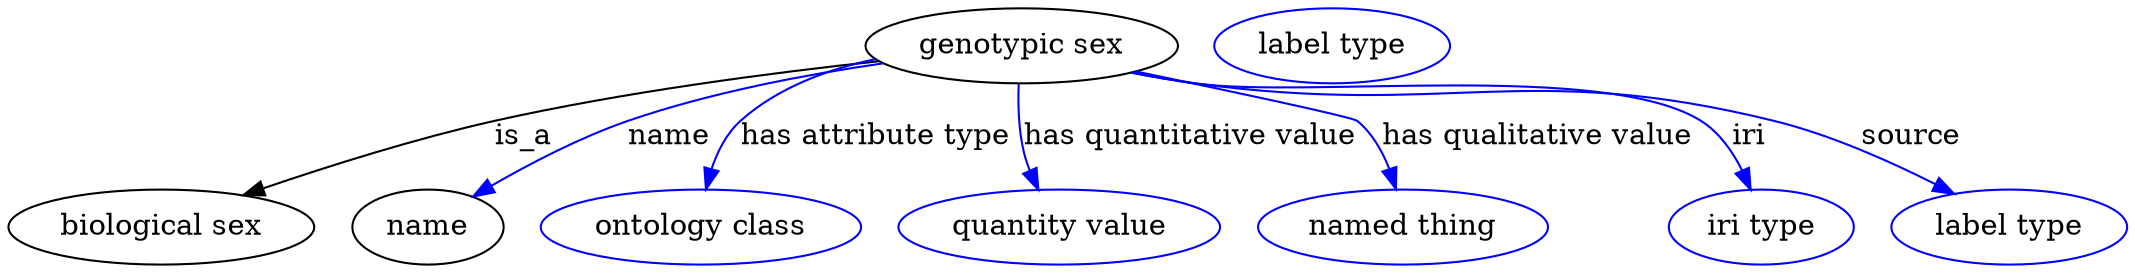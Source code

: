 digraph {
	graph [bb="0,0,833.29,123"];
	node [label="\N"];
	"genotypic sex"	[height=0.5,
		label="genotypic sex",
		pos="410.79,105",
		width=1.661];
	"biological sex"	[height=0.5,
		pos="59.795,18",
		width=1.661];
	"genotypic sex" -> "biological sex"	[label=is_a,
		lp="216.79,61.5",
		pos="e,94.717,32.736 356.78,97.197 315.15,91.374 256.35,81.884 205.79,69 171.19,60.182 133.04,46.992 104.42,36.374"];
	name	[height=0.5,
		pos="167.79,18",
		width=0.84854];
	"genotypic sex" -> name	[color=blue,
		label=name,
		lp="279.29,61.5",
		pos="e,188.09,31.454 360.55,95.232 331.72,89.415 295.13,80.688 263.79,69 240.45,60.293 215.53,47.192 196.93,36.584",
		style=solid];
	"has attribute type"	[color=blue,
		height=0.5,
		label="ontology class",
		pos="277.79,18",
		width=1.7151];
	"genotypic sex" -> "has attribute type"	[color=blue,
		label="has attribute type",
		lp="359.79,61.5",
		pos="e,286.1,35.899 363.98,93.686 346.71,88.307 327.73,80.394 312.79,69 304.29,62.514 297.05,53.37 291.4,44.672",
		style=solid];
	"has quantitative value"	[color=blue,
		height=0.5,
		label="quantity value",
		pos="418.79,18",
		width=1.6971];
	"genotypic sex" -> "has quantitative value"	[color=blue,
		label="has quantitative value",
		lp="471.29,61.5",
		pos="e,414.77,35.996 410.39,86.827 410.35,77.157 410.61,64.875 411.79,54 412.08,51.413 412.46,48.732 412.89,46.059",
		style=solid];
	"has qualitative value"	[color=blue,
		height=0.5,
		label="named thing",
		pos="552.79,18",
		width=1.5346];
	"genotypic sex" -> "has qualitative value"	[color=blue,
		label="has qualitative value",
		lp="597.79,61.5",
		pos="e,549.22,36.053 455.58,92.892 487.17,84.727 524.88,74.187 530.79,69 537.76,62.887 542.62,54.152 545.96,45.69",
		style=solid];
	iri	[color=blue,
		height=0.5,
		label="iri type",
		pos="687.79,18",
		width=1.011];
	"genotypic sex" -> iri	[color=blue,
		label=iri,
		lp="679.29,61.5",
		pos="e,682.27,35.816 453.66,92.448 462.27,90.409 471.28,88.471 479.79,87 518.97,80.228 624.23,90.306 657.79,69 666.68,63.363 673.29,54.065 \
678.01,45.006",
		style=solid];
	source	[color=blue,
		height=0.5,
		label="label type",
		pos="787.79,18",
		width=1.2638];
	"genotypic sex" -> source	[color=blue,
		label=source,
		lp="744.79,61.5",
		pos="e,765.09,33.8 453.64,92.345 462.25,90.314 471.27,88.406 479.79,87 572.22,71.749 599.73,94.765 689.79,69 713.31,62.273 737.82,49.766 \
756.44,38.945",
		style=solid];
	attribute_name	[color=blue,
		height=0.5,
		label="label type",
		pos="533.79,105",
		width=1.2638];
}
